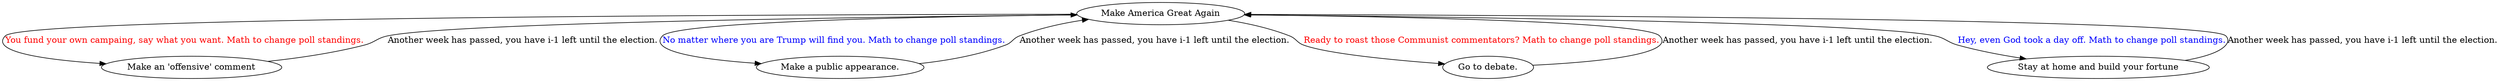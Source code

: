 digraph simple_map {

A [label="Make America Great Again"]  //node B
B [label="Make an 'offensive' comment"]	  //node E
C [label="Make a public appearance."]
D [label="Go to debate."]
E [label="Stay at home and build your fortune"]

A -> B [label="You fund your own campaing, say what you want. Math to change poll standings.", fontcolor=red]
A -> C [label="No matter where you are Trump will find you. Math to change poll standings.", fontcolor=blue]
A -> D [label="Ready to roast those Communist commentators? Math to change poll standings.", fontcolor=red]
A -> E [label="Hey, even God took a day off. Math to change poll standings.", fontcolor=blue]
B -> A [label="Another week has passed, you have i-1 left until the election." fontcolor=black]
C -> A [label="Another week has passed, you have i-1 left until the election." fontcolor=black]
D -> A [label="Another week has passed, you have i-1 left until the election." fontcolor=black]
E -> A [label="Another week has passed, you have i-1 left until the election." fontcolor=black]
}